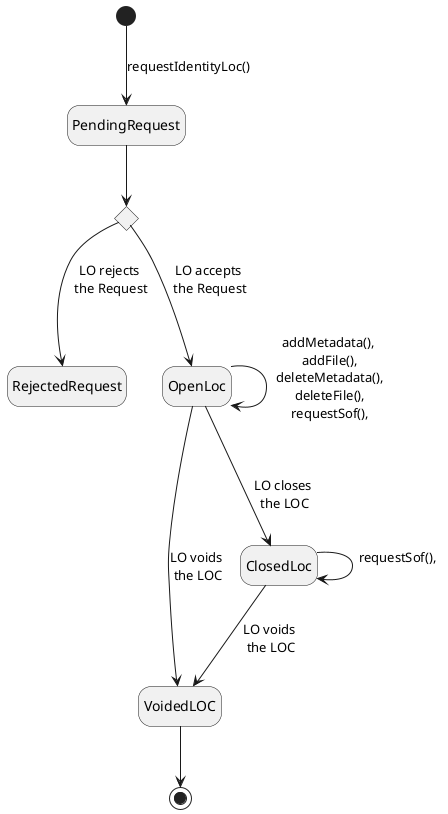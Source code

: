 @startuml
hide empty description
state "Decision" as decision <<choice>>
[*] --> PendingRequest: requestIdentityLoc()
PendingRequest --> decision
decision --> RejectedRequest: LO rejects\n the Request
decision --> OpenLoc: LO accepts\n the Request
OpenLoc --> VoidedLOC: LO voids\n the LOC
OpenLoc --> ClosedLoc: LO closes\n the LOC
ClosedLoc --> VoidedLOC: LO voids\n the LOC
VoidedLOC --> [*]
OpenLoc --> OpenLoc: addMetadata(),\n addFile(),\n deleteMetadata(),\n deleteFile(),\n requestSof(),\n
ClosedLoc --> ClosedLoc: requestSof(),\n
@enduml

